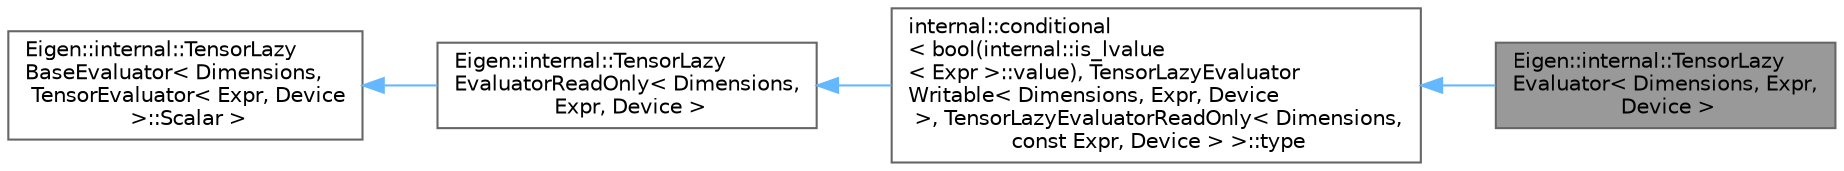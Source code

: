 digraph "Eigen::internal::TensorLazyEvaluator&lt; Dimensions, Expr, Device &gt;"
{
 // LATEX_PDF_SIZE
  bgcolor="transparent";
  edge [fontname=Helvetica,fontsize=10,labelfontname=Helvetica,labelfontsize=10];
  node [fontname=Helvetica,fontsize=10,shape=box,height=0.2,width=0.4];
  rankdir="LR";
  Node1 [id="Node000001",label="Eigen::internal::TensorLazy\lEvaluator\< Dimensions, Expr,\l Device \>",height=0.2,width=0.4,color="gray40", fillcolor="grey60", style="filled", fontcolor="black",tooltip=" "];
  Node2 -> Node1 [id="edge4_Node000001_Node000002",dir="back",color="steelblue1",style="solid",tooltip=" "];
  Node2 [id="Node000002",label="internal::conditional\l\< bool(internal::is_lvalue\l\< Expr \>::value), TensorLazyEvaluator\lWritable\< Dimensions, Expr, Device\l \>, TensorLazyEvaluatorReadOnly\< Dimensions,\l const Expr, Device \> \>::type",height=0.2,width=0.4,color="gray40", fillcolor="white", style="filled",URL="$class_eigen_1_1internal_1_1_tensor_lazy_evaluator_writable.html",tooltip=" "];
  Node3 -> Node2 [id="edge5_Node000002_Node000003",dir="back",color="steelblue1",style="solid",tooltip=" "];
  Node3 [id="Node000003",label="Eigen::internal::TensorLazy\lEvaluatorReadOnly\< Dimensions,\l Expr, Device \>",height=0.2,width=0.4,color="gray40", fillcolor="white", style="filled",URL="$class_eigen_1_1internal_1_1_tensor_lazy_evaluator_read_only.html",tooltip=" "];
  Node4 -> Node3 [id="edge6_Node000003_Node000004",dir="back",color="steelblue1",style="solid",tooltip=" "];
  Node4 [id="Node000004",label="Eigen::internal::TensorLazy\lBaseEvaluator\< Dimensions,\l TensorEvaluator\< Expr, Device\l \>::Scalar \>",height=0.2,width=0.4,color="gray40", fillcolor="white", style="filled",URL="$class_eigen_1_1internal_1_1_tensor_lazy_base_evaluator.html",tooltip=" "];
}
